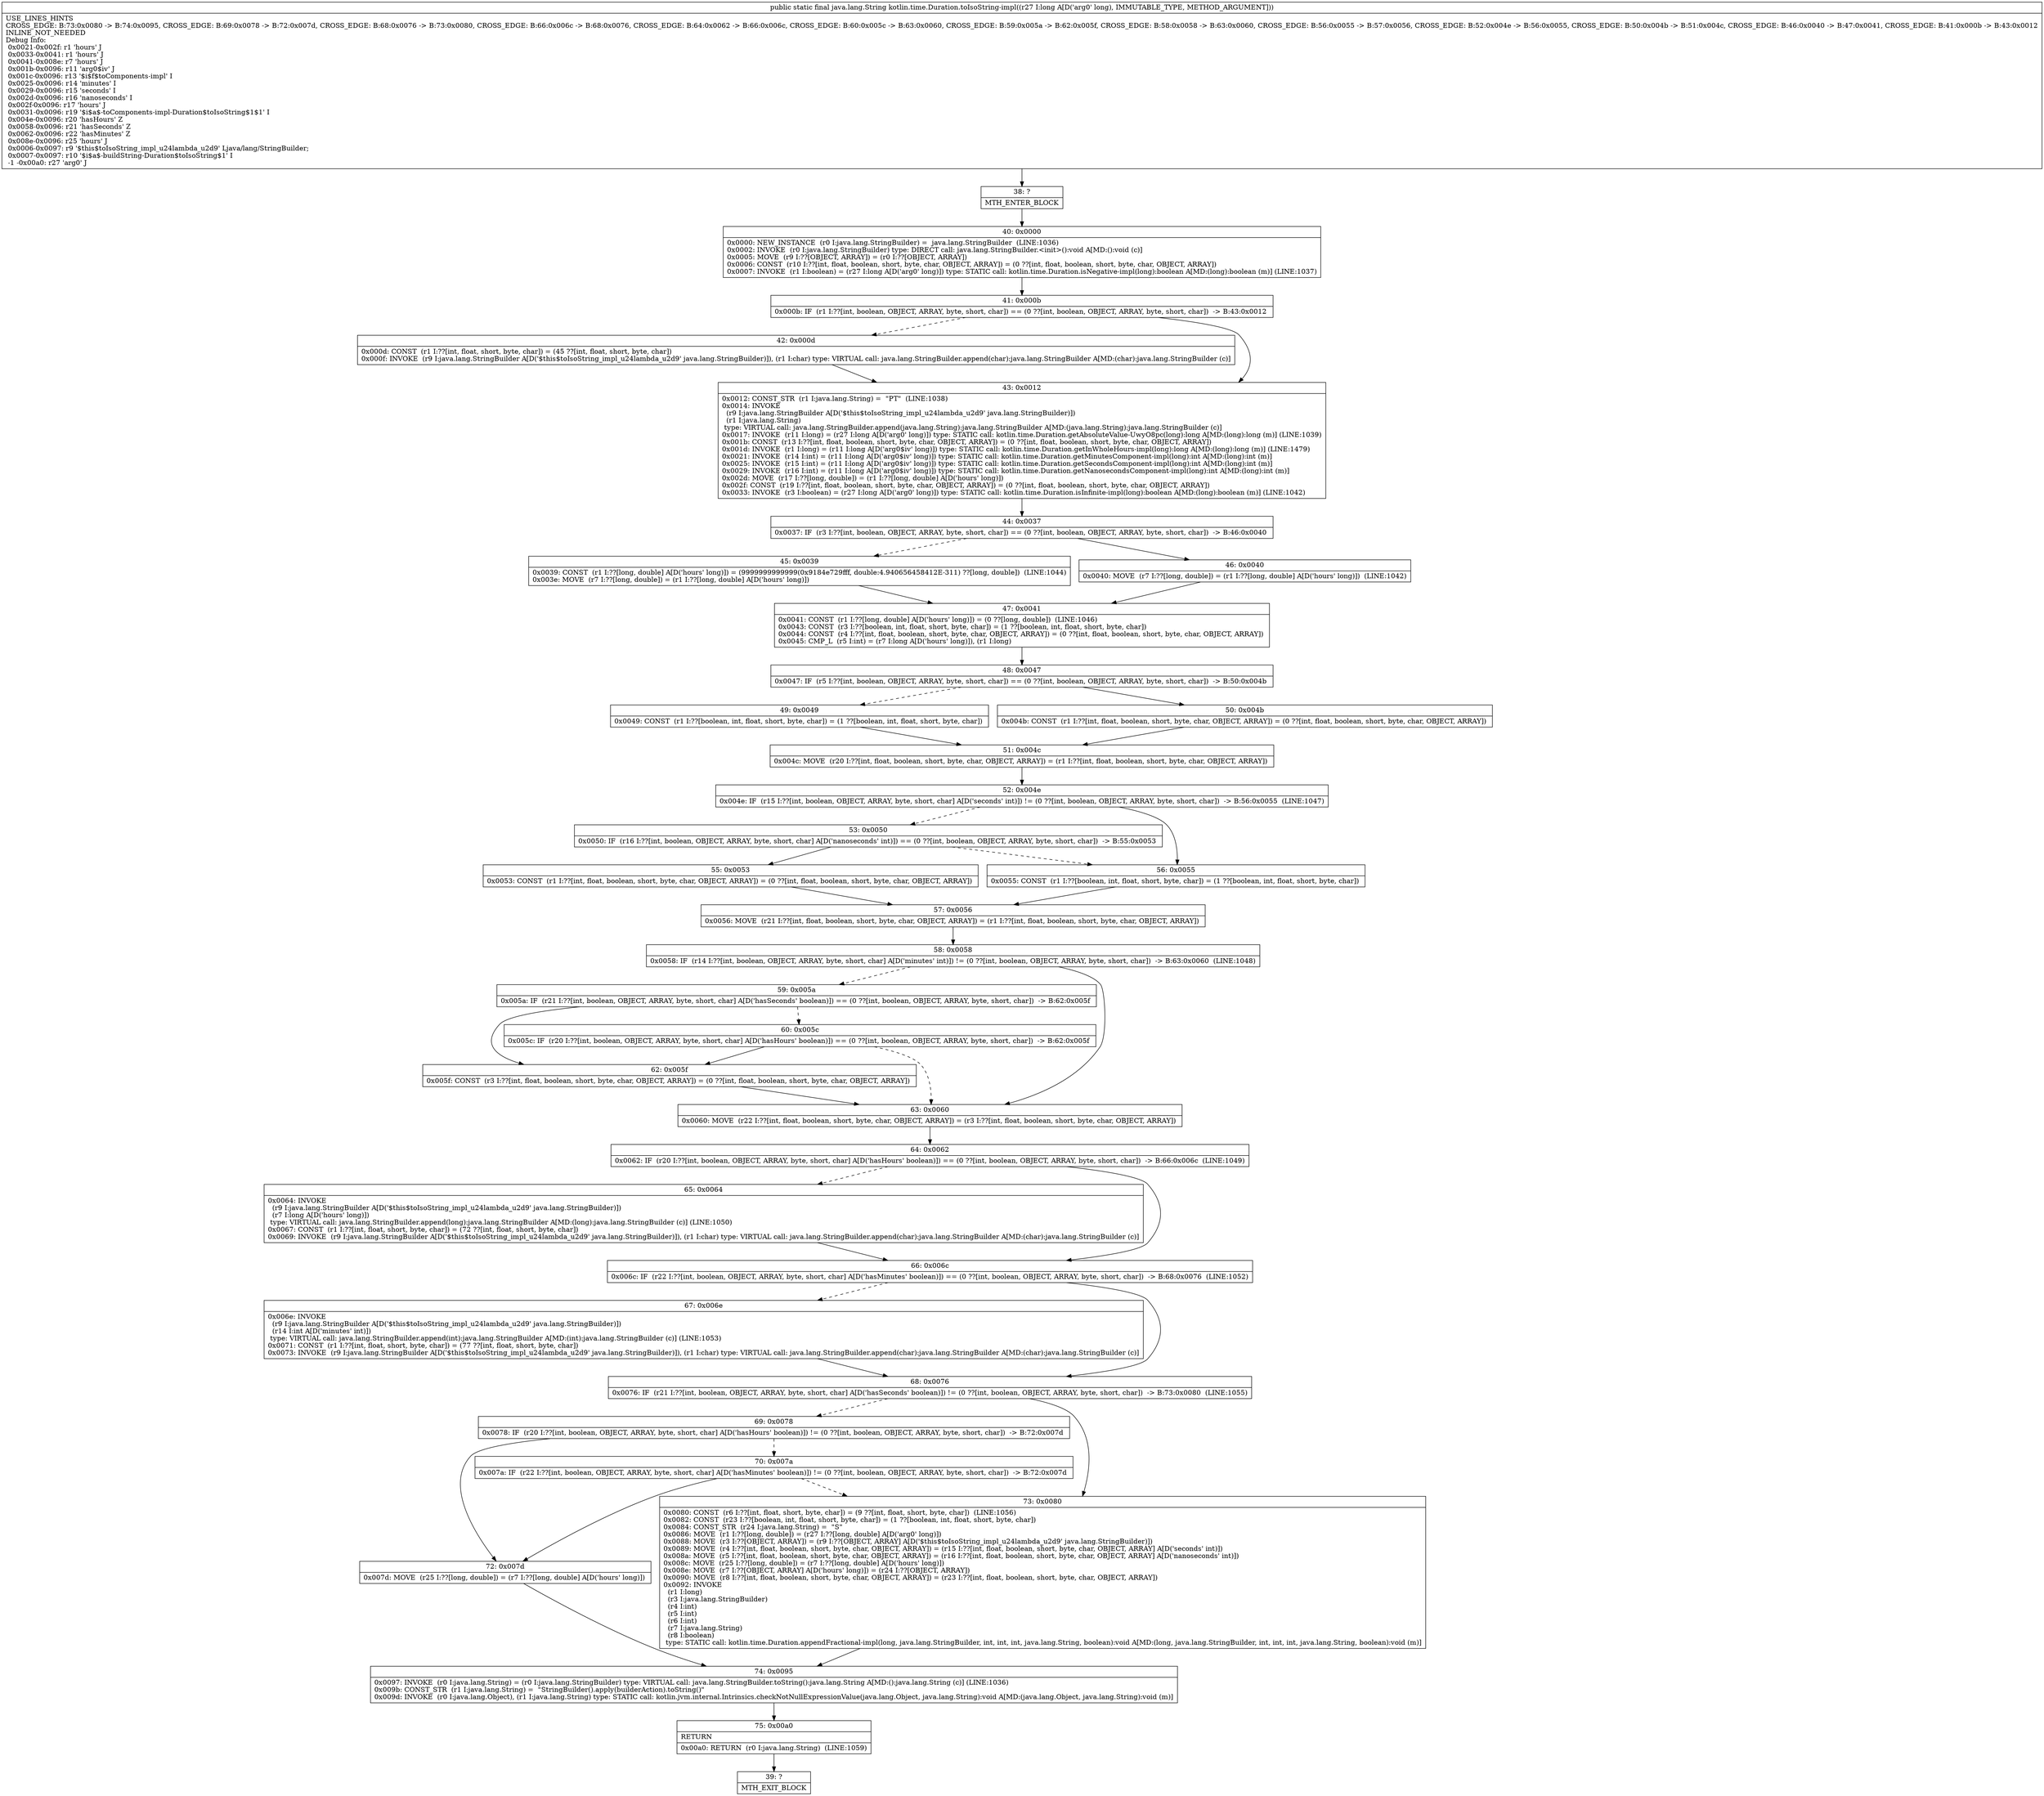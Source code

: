 digraph "CFG forkotlin.time.Duration.toIsoString\-impl(J)Ljava\/lang\/String;" {
Node_38 [shape=record,label="{38\:\ ?|MTH_ENTER_BLOCK\l}"];
Node_40 [shape=record,label="{40\:\ 0x0000|0x0000: NEW_INSTANCE  (r0 I:java.lang.StringBuilder) =  java.lang.StringBuilder  (LINE:1036)\l0x0002: INVOKE  (r0 I:java.lang.StringBuilder) type: DIRECT call: java.lang.StringBuilder.\<init\>():void A[MD:():void (c)]\l0x0005: MOVE  (r9 I:??[OBJECT, ARRAY]) = (r0 I:??[OBJECT, ARRAY]) \l0x0006: CONST  (r10 I:??[int, float, boolean, short, byte, char, OBJECT, ARRAY]) = (0 ??[int, float, boolean, short, byte, char, OBJECT, ARRAY]) \l0x0007: INVOKE  (r1 I:boolean) = (r27 I:long A[D('arg0' long)]) type: STATIC call: kotlin.time.Duration.isNegative\-impl(long):boolean A[MD:(long):boolean (m)] (LINE:1037)\l}"];
Node_41 [shape=record,label="{41\:\ 0x000b|0x000b: IF  (r1 I:??[int, boolean, OBJECT, ARRAY, byte, short, char]) == (0 ??[int, boolean, OBJECT, ARRAY, byte, short, char])  \-\> B:43:0x0012 \l}"];
Node_42 [shape=record,label="{42\:\ 0x000d|0x000d: CONST  (r1 I:??[int, float, short, byte, char]) = (45 ??[int, float, short, byte, char]) \l0x000f: INVOKE  (r9 I:java.lang.StringBuilder A[D('$this$toIsoString_impl_u24lambda_u2d9' java.lang.StringBuilder)]), (r1 I:char) type: VIRTUAL call: java.lang.StringBuilder.append(char):java.lang.StringBuilder A[MD:(char):java.lang.StringBuilder (c)]\l}"];
Node_43 [shape=record,label="{43\:\ 0x0012|0x0012: CONST_STR  (r1 I:java.lang.String) =  \"PT\"  (LINE:1038)\l0x0014: INVOKE  \l  (r9 I:java.lang.StringBuilder A[D('$this$toIsoString_impl_u24lambda_u2d9' java.lang.StringBuilder)])\l  (r1 I:java.lang.String)\l type: VIRTUAL call: java.lang.StringBuilder.append(java.lang.String):java.lang.StringBuilder A[MD:(java.lang.String):java.lang.StringBuilder (c)]\l0x0017: INVOKE  (r11 I:long) = (r27 I:long A[D('arg0' long)]) type: STATIC call: kotlin.time.Duration.getAbsoluteValue\-UwyO8pc(long):long A[MD:(long):long (m)] (LINE:1039)\l0x001b: CONST  (r13 I:??[int, float, boolean, short, byte, char, OBJECT, ARRAY]) = (0 ??[int, float, boolean, short, byte, char, OBJECT, ARRAY]) \l0x001d: INVOKE  (r1 I:long) = (r11 I:long A[D('arg0$iv' long)]) type: STATIC call: kotlin.time.Duration.getInWholeHours\-impl(long):long A[MD:(long):long (m)] (LINE:1479)\l0x0021: INVOKE  (r14 I:int) = (r11 I:long A[D('arg0$iv' long)]) type: STATIC call: kotlin.time.Duration.getMinutesComponent\-impl(long):int A[MD:(long):int (m)]\l0x0025: INVOKE  (r15 I:int) = (r11 I:long A[D('arg0$iv' long)]) type: STATIC call: kotlin.time.Duration.getSecondsComponent\-impl(long):int A[MD:(long):int (m)]\l0x0029: INVOKE  (r16 I:int) = (r11 I:long A[D('arg0$iv' long)]) type: STATIC call: kotlin.time.Duration.getNanosecondsComponent\-impl(long):int A[MD:(long):int (m)]\l0x002d: MOVE  (r17 I:??[long, double]) = (r1 I:??[long, double] A[D('hours' long)]) \l0x002f: CONST  (r19 I:??[int, float, boolean, short, byte, char, OBJECT, ARRAY]) = (0 ??[int, float, boolean, short, byte, char, OBJECT, ARRAY]) \l0x0033: INVOKE  (r3 I:boolean) = (r27 I:long A[D('arg0' long)]) type: STATIC call: kotlin.time.Duration.isInfinite\-impl(long):boolean A[MD:(long):boolean (m)] (LINE:1042)\l}"];
Node_44 [shape=record,label="{44\:\ 0x0037|0x0037: IF  (r3 I:??[int, boolean, OBJECT, ARRAY, byte, short, char]) == (0 ??[int, boolean, OBJECT, ARRAY, byte, short, char])  \-\> B:46:0x0040 \l}"];
Node_45 [shape=record,label="{45\:\ 0x0039|0x0039: CONST  (r1 I:??[long, double] A[D('hours' long)]) = (9999999999999(0x9184e729fff, double:4.940656458412E\-311) ??[long, double])  (LINE:1044)\l0x003e: MOVE  (r7 I:??[long, double]) = (r1 I:??[long, double] A[D('hours' long)]) \l}"];
Node_47 [shape=record,label="{47\:\ 0x0041|0x0041: CONST  (r1 I:??[long, double] A[D('hours' long)]) = (0 ??[long, double])  (LINE:1046)\l0x0043: CONST  (r3 I:??[boolean, int, float, short, byte, char]) = (1 ??[boolean, int, float, short, byte, char]) \l0x0044: CONST  (r4 I:??[int, float, boolean, short, byte, char, OBJECT, ARRAY]) = (0 ??[int, float, boolean, short, byte, char, OBJECT, ARRAY]) \l0x0045: CMP_L  (r5 I:int) = (r7 I:long A[D('hours' long)]), (r1 I:long) \l}"];
Node_48 [shape=record,label="{48\:\ 0x0047|0x0047: IF  (r5 I:??[int, boolean, OBJECT, ARRAY, byte, short, char]) == (0 ??[int, boolean, OBJECT, ARRAY, byte, short, char])  \-\> B:50:0x004b \l}"];
Node_49 [shape=record,label="{49\:\ 0x0049|0x0049: CONST  (r1 I:??[boolean, int, float, short, byte, char]) = (1 ??[boolean, int, float, short, byte, char]) \l}"];
Node_51 [shape=record,label="{51\:\ 0x004c|0x004c: MOVE  (r20 I:??[int, float, boolean, short, byte, char, OBJECT, ARRAY]) = (r1 I:??[int, float, boolean, short, byte, char, OBJECT, ARRAY]) \l}"];
Node_52 [shape=record,label="{52\:\ 0x004e|0x004e: IF  (r15 I:??[int, boolean, OBJECT, ARRAY, byte, short, char] A[D('seconds' int)]) != (0 ??[int, boolean, OBJECT, ARRAY, byte, short, char])  \-\> B:56:0x0055  (LINE:1047)\l}"];
Node_53 [shape=record,label="{53\:\ 0x0050|0x0050: IF  (r16 I:??[int, boolean, OBJECT, ARRAY, byte, short, char] A[D('nanoseconds' int)]) == (0 ??[int, boolean, OBJECT, ARRAY, byte, short, char])  \-\> B:55:0x0053 \l}"];
Node_55 [shape=record,label="{55\:\ 0x0053|0x0053: CONST  (r1 I:??[int, float, boolean, short, byte, char, OBJECT, ARRAY]) = (0 ??[int, float, boolean, short, byte, char, OBJECT, ARRAY]) \l}"];
Node_57 [shape=record,label="{57\:\ 0x0056|0x0056: MOVE  (r21 I:??[int, float, boolean, short, byte, char, OBJECT, ARRAY]) = (r1 I:??[int, float, boolean, short, byte, char, OBJECT, ARRAY]) \l}"];
Node_58 [shape=record,label="{58\:\ 0x0058|0x0058: IF  (r14 I:??[int, boolean, OBJECT, ARRAY, byte, short, char] A[D('minutes' int)]) != (0 ??[int, boolean, OBJECT, ARRAY, byte, short, char])  \-\> B:63:0x0060  (LINE:1048)\l}"];
Node_59 [shape=record,label="{59\:\ 0x005a|0x005a: IF  (r21 I:??[int, boolean, OBJECT, ARRAY, byte, short, char] A[D('hasSeconds' boolean)]) == (0 ??[int, boolean, OBJECT, ARRAY, byte, short, char])  \-\> B:62:0x005f \l}"];
Node_60 [shape=record,label="{60\:\ 0x005c|0x005c: IF  (r20 I:??[int, boolean, OBJECT, ARRAY, byte, short, char] A[D('hasHours' boolean)]) == (0 ??[int, boolean, OBJECT, ARRAY, byte, short, char])  \-\> B:62:0x005f \l}"];
Node_62 [shape=record,label="{62\:\ 0x005f|0x005f: CONST  (r3 I:??[int, float, boolean, short, byte, char, OBJECT, ARRAY]) = (0 ??[int, float, boolean, short, byte, char, OBJECT, ARRAY]) \l}"];
Node_63 [shape=record,label="{63\:\ 0x0060|0x0060: MOVE  (r22 I:??[int, float, boolean, short, byte, char, OBJECT, ARRAY]) = (r3 I:??[int, float, boolean, short, byte, char, OBJECT, ARRAY]) \l}"];
Node_64 [shape=record,label="{64\:\ 0x0062|0x0062: IF  (r20 I:??[int, boolean, OBJECT, ARRAY, byte, short, char] A[D('hasHours' boolean)]) == (0 ??[int, boolean, OBJECT, ARRAY, byte, short, char])  \-\> B:66:0x006c  (LINE:1049)\l}"];
Node_65 [shape=record,label="{65\:\ 0x0064|0x0064: INVOKE  \l  (r9 I:java.lang.StringBuilder A[D('$this$toIsoString_impl_u24lambda_u2d9' java.lang.StringBuilder)])\l  (r7 I:long A[D('hours' long)])\l type: VIRTUAL call: java.lang.StringBuilder.append(long):java.lang.StringBuilder A[MD:(long):java.lang.StringBuilder (c)] (LINE:1050)\l0x0067: CONST  (r1 I:??[int, float, short, byte, char]) = (72 ??[int, float, short, byte, char]) \l0x0069: INVOKE  (r9 I:java.lang.StringBuilder A[D('$this$toIsoString_impl_u24lambda_u2d9' java.lang.StringBuilder)]), (r1 I:char) type: VIRTUAL call: java.lang.StringBuilder.append(char):java.lang.StringBuilder A[MD:(char):java.lang.StringBuilder (c)]\l}"];
Node_66 [shape=record,label="{66\:\ 0x006c|0x006c: IF  (r22 I:??[int, boolean, OBJECT, ARRAY, byte, short, char] A[D('hasMinutes' boolean)]) == (0 ??[int, boolean, OBJECT, ARRAY, byte, short, char])  \-\> B:68:0x0076  (LINE:1052)\l}"];
Node_67 [shape=record,label="{67\:\ 0x006e|0x006e: INVOKE  \l  (r9 I:java.lang.StringBuilder A[D('$this$toIsoString_impl_u24lambda_u2d9' java.lang.StringBuilder)])\l  (r14 I:int A[D('minutes' int)])\l type: VIRTUAL call: java.lang.StringBuilder.append(int):java.lang.StringBuilder A[MD:(int):java.lang.StringBuilder (c)] (LINE:1053)\l0x0071: CONST  (r1 I:??[int, float, short, byte, char]) = (77 ??[int, float, short, byte, char]) \l0x0073: INVOKE  (r9 I:java.lang.StringBuilder A[D('$this$toIsoString_impl_u24lambda_u2d9' java.lang.StringBuilder)]), (r1 I:char) type: VIRTUAL call: java.lang.StringBuilder.append(char):java.lang.StringBuilder A[MD:(char):java.lang.StringBuilder (c)]\l}"];
Node_68 [shape=record,label="{68\:\ 0x0076|0x0076: IF  (r21 I:??[int, boolean, OBJECT, ARRAY, byte, short, char] A[D('hasSeconds' boolean)]) != (0 ??[int, boolean, OBJECT, ARRAY, byte, short, char])  \-\> B:73:0x0080  (LINE:1055)\l}"];
Node_69 [shape=record,label="{69\:\ 0x0078|0x0078: IF  (r20 I:??[int, boolean, OBJECT, ARRAY, byte, short, char] A[D('hasHours' boolean)]) != (0 ??[int, boolean, OBJECT, ARRAY, byte, short, char])  \-\> B:72:0x007d \l}"];
Node_70 [shape=record,label="{70\:\ 0x007a|0x007a: IF  (r22 I:??[int, boolean, OBJECT, ARRAY, byte, short, char] A[D('hasMinutes' boolean)]) != (0 ??[int, boolean, OBJECT, ARRAY, byte, short, char])  \-\> B:72:0x007d \l}"];
Node_72 [shape=record,label="{72\:\ 0x007d|0x007d: MOVE  (r25 I:??[long, double]) = (r7 I:??[long, double] A[D('hours' long)]) \l}"];
Node_74 [shape=record,label="{74\:\ 0x0095|0x0097: INVOKE  (r0 I:java.lang.String) = (r0 I:java.lang.StringBuilder) type: VIRTUAL call: java.lang.StringBuilder.toString():java.lang.String A[MD:():java.lang.String (c)] (LINE:1036)\l0x009b: CONST_STR  (r1 I:java.lang.String) =  \"StringBuilder().apply(builderAction).toString()\" \l0x009d: INVOKE  (r0 I:java.lang.Object), (r1 I:java.lang.String) type: STATIC call: kotlin.jvm.internal.Intrinsics.checkNotNullExpressionValue(java.lang.Object, java.lang.String):void A[MD:(java.lang.Object, java.lang.String):void (m)]\l}"];
Node_75 [shape=record,label="{75\:\ 0x00a0|RETURN\l|0x00a0: RETURN  (r0 I:java.lang.String)  (LINE:1059)\l}"];
Node_39 [shape=record,label="{39\:\ ?|MTH_EXIT_BLOCK\l}"];
Node_73 [shape=record,label="{73\:\ 0x0080|0x0080: CONST  (r6 I:??[int, float, short, byte, char]) = (9 ??[int, float, short, byte, char])  (LINE:1056)\l0x0082: CONST  (r23 I:??[boolean, int, float, short, byte, char]) = (1 ??[boolean, int, float, short, byte, char]) \l0x0084: CONST_STR  (r24 I:java.lang.String) =  \"S\" \l0x0086: MOVE  (r1 I:??[long, double]) = (r27 I:??[long, double] A[D('arg0' long)]) \l0x0088: MOVE  (r3 I:??[OBJECT, ARRAY]) = (r9 I:??[OBJECT, ARRAY] A[D('$this$toIsoString_impl_u24lambda_u2d9' java.lang.StringBuilder)]) \l0x0089: MOVE  (r4 I:??[int, float, boolean, short, byte, char, OBJECT, ARRAY]) = (r15 I:??[int, float, boolean, short, byte, char, OBJECT, ARRAY] A[D('seconds' int)]) \l0x008a: MOVE  (r5 I:??[int, float, boolean, short, byte, char, OBJECT, ARRAY]) = (r16 I:??[int, float, boolean, short, byte, char, OBJECT, ARRAY] A[D('nanoseconds' int)]) \l0x008c: MOVE  (r25 I:??[long, double]) = (r7 I:??[long, double] A[D('hours' long)]) \l0x008e: MOVE  (r7 I:??[OBJECT, ARRAY] A[D('hours' long)]) = (r24 I:??[OBJECT, ARRAY]) \l0x0090: MOVE  (r8 I:??[int, float, boolean, short, byte, char, OBJECT, ARRAY]) = (r23 I:??[int, float, boolean, short, byte, char, OBJECT, ARRAY]) \l0x0092: INVOKE  \l  (r1 I:long)\l  (r3 I:java.lang.StringBuilder)\l  (r4 I:int)\l  (r5 I:int)\l  (r6 I:int)\l  (r7 I:java.lang.String)\l  (r8 I:boolean)\l type: STATIC call: kotlin.time.Duration.appendFractional\-impl(long, java.lang.StringBuilder, int, int, int, java.lang.String, boolean):void A[MD:(long, java.lang.StringBuilder, int, int, int, java.lang.String, boolean):void (m)]\l}"];
Node_56 [shape=record,label="{56\:\ 0x0055|0x0055: CONST  (r1 I:??[boolean, int, float, short, byte, char]) = (1 ??[boolean, int, float, short, byte, char]) \l}"];
Node_50 [shape=record,label="{50\:\ 0x004b|0x004b: CONST  (r1 I:??[int, float, boolean, short, byte, char, OBJECT, ARRAY]) = (0 ??[int, float, boolean, short, byte, char, OBJECT, ARRAY]) \l}"];
Node_46 [shape=record,label="{46\:\ 0x0040|0x0040: MOVE  (r7 I:??[long, double]) = (r1 I:??[long, double] A[D('hours' long)])  (LINE:1042)\l}"];
MethodNode[shape=record,label="{public static final java.lang.String kotlin.time.Duration.toIsoString\-impl((r27 I:long A[D('arg0' long), IMMUTABLE_TYPE, METHOD_ARGUMENT]))  | USE_LINES_HINTS\lCROSS_EDGE: B:73:0x0080 \-\> B:74:0x0095, CROSS_EDGE: B:69:0x0078 \-\> B:72:0x007d, CROSS_EDGE: B:68:0x0076 \-\> B:73:0x0080, CROSS_EDGE: B:66:0x006c \-\> B:68:0x0076, CROSS_EDGE: B:64:0x0062 \-\> B:66:0x006c, CROSS_EDGE: B:60:0x005c \-\> B:63:0x0060, CROSS_EDGE: B:59:0x005a \-\> B:62:0x005f, CROSS_EDGE: B:58:0x0058 \-\> B:63:0x0060, CROSS_EDGE: B:56:0x0055 \-\> B:57:0x0056, CROSS_EDGE: B:52:0x004e \-\> B:56:0x0055, CROSS_EDGE: B:50:0x004b \-\> B:51:0x004c, CROSS_EDGE: B:46:0x0040 \-\> B:47:0x0041, CROSS_EDGE: B:41:0x000b \-\> B:43:0x0012\lINLINE_NOT_NEEDED\lDebug Info:\l  0x0021\-0x002f: r1 'hours' J\l  0x0033\-0x0041: r1 'hours' J\l  0x0041\-0x008e: r7 'hours' J\l  0x001b\-0x0096: r11 'arg0$iv' J\l  0x001c\-0x0096: r13 '$i$f$toComponents\-impl' I\l  0x0025\-0x0096: r14 'minutes' I\l  0x0029\-0x0096: r15 'seconds' I\l  0x002d\-0x0096: r16 'nanoseconds' I\l  0x002f\-0x0096: r17 'hours' J\l  0x0031\-0x0096: r19 '$i$a$\-toComponents\-impl\-Duration$toIsoString$1$1' I\l  0x004e\-0x0096: r20 'hasHours' Z\l  0x0058\-0x0096: r21 'hasSeconds' Z\l  0x0062\-0x0096: r22 'hasMinutes' Z\l  0x008e\-0x0096: r25 'hours' J\l  0x0006\-0x0097: r9 '$this$toIsoString_impl_u24lambda_u2d9' Ljava\/lang\/StringBuilder;\l  0x0007\-0x0097: r10 '$i$a$\-buildString\-Duration$toIsoString$1' I\l  \-1 \-0x00a0: r27 'arg0' J\l}"];
MethodNode -> Node_38;Node_38 -> Node_40;
Node_40 -> Node_41;
Node_41 -> Node_42[style=dashed];
Node_41 -> Node_43;
Node_42 -> Node_43;
Node_43 -> Node_44;
Node_44 -> Node_45[style=dashed];
Node_44 -> Node_46;
Node_45 -> Node_47;
Node_47 -> Node_48;
Node_48 -> Node_49[style=dashed];
Node_48 -> Node_50;
Node_49 -> Node_51;
Node_51 -> Node_52;
Node_52 -> Node_53[style=dashed];
Node_52 -> Node_56;
Node_53 -> Node_55;
Node_53 -> Node_56[style=dashed];
Node_55 -> Node_57;
Node_57 -> Node_58;
Node_58 -> Node_59[style=dashed];
Node_58 -> Node_63;
Node_59 -> Node_60[style=dashed];
Node_59 -> Node_62;
Node_60 -> Node_62;
Node_60 -> Node_63[style=dashed];
Node_62 -> Node_63;
Node_63 -> Node_64;
Node_64 -> Node_65[style=dashed];
Node_64 -> Node_66;
Node_65 -> Node_66;
Node_66 -> Node_67[style=dashed];
Node_66 -> Node_68;
Node_67 -> Node_68;
Node_68 -> Node_69[style=dashed];
Node_68 -> Node_73;
Node_69 -> Node_70[style=dashed];
Node_69 -> Node_72;
Node_70 -> Node_72;
Node_70 -> Node_73[style=dashed];
Node_72 -> Node_74;
Node_74 -> Node_75;
Node_75 -> Node_39;
Node_73 -> Node_74;
Node_56 -> Node_57;
Node_50 -> Node_51;
Node_46 -> Node_47;
}

